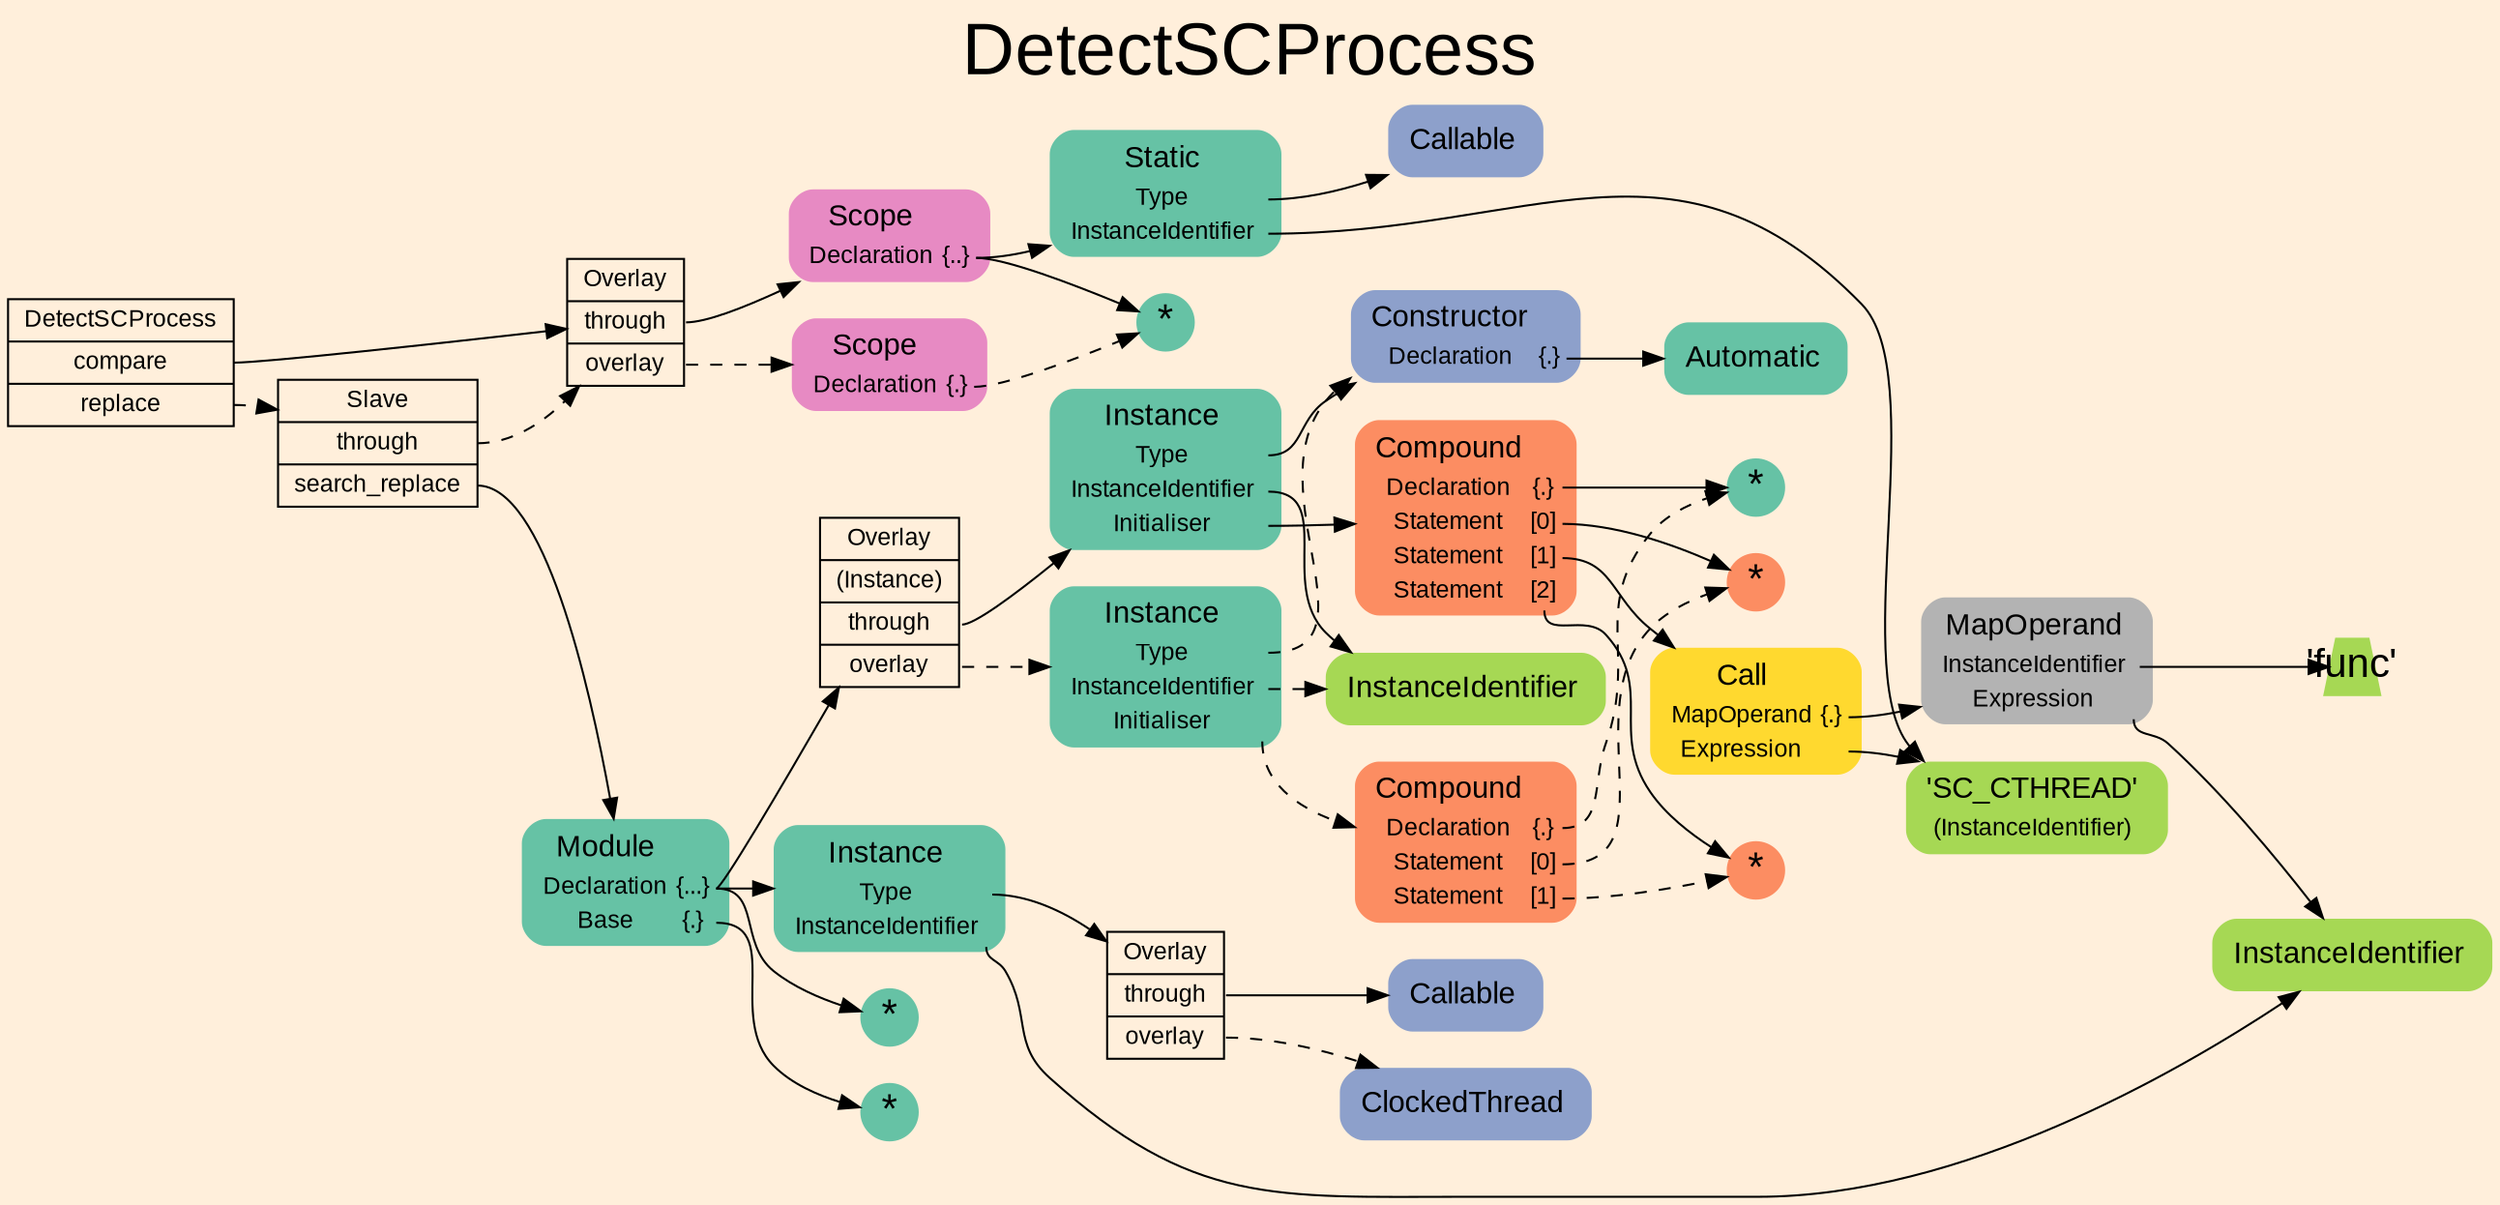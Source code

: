 digraph "DetectSCProcess" {
label = "DetectSCProcess"
labelloc = t
fontsize = "36"
graph [
    rankdir = "LR"
    ranksep = 0.3
    bgcolor = antiquewhite1
    color = black
    fontcolor = black
    fontname = "Arial"
];
node [
    fontname = "Arial"
];
edge [
    fontname = "Arial"
];

// -------------------- transformation figure --------------------
"CR#P12-0" [
    shape = "record"
    fillcolor = antiquewhite1
    label = "<fixed> DetectSCProcess | <port0> compare | <port1> replace"
    style = "filled"
    fontsize = "12"
    color = black
    fontcolor = black
];

"#B-3-4" [
    shape = "record"
    fillcolor = antiquewhite1
    label = "<fixed> Overlay | <port0> through | <port1> overlay"
    style = "filled"
    fontsize = "12"
    color = black
    fontcolor = black
];

"#B-2-105" [
    shape = "plaintext"
    fillcolor = "/set28/4"
    label = <<TABLE BORDER="0" CELLBORDER="0" CELLSPACING="0">
     <TR><TD><FONT POINT-SIZE="15.0">Scope</FONT></TD><TD></TD></TR>
     <TR><TD>Declaration</TD><TD PORT="port0">{..}</TD></TR>
    </TABLE>>
    style = "rounded,filled"
    fontsize = "12"
];

"#B-2-107" [
    shape = "circle"
    fillcolor = "/set28/1"
    label = <*>
    style = "filled"
    fontsize = "20"
    penwidth = 0.0
    fixedsize = true
    width = 0.4
    height = 0.4
];

"#B-2-110" [
    shape = "plaintext"
    fillcolor = "/set28/1"
    label = <<TABLE BORDER="0" CELLBORDER="0" CELLSPACING="0">
     <TR><TD><FONT POINT-SIZE="15.0">Static</FONT></TD><TD></TD></TR>
     <TR><TD>Type</TD><TD PORT="port0"></TD></TR>
     <TR><TD>InstanceIdentifier</TD><TD PORT="port1"></TD></TR>
    </TABLE>>
    style = "rounded,filled"
    fontsize = "12"
];

"#B-2-130" [
    shape = "plaintext"
    fillcolor = "/set28/3"
    label = <<TABLE BORDER="0" CELLBORDER="0" CELLSPACING="0">
     <TR><TD><FONT POINT-SIZE="15.0">Callable</FONT></TD><TD></TD></TR>
    </TABLE>>
    style = "rounded,filled"
    fontsize = "12"
];

"#B-2-127" [
    shape = "plaintext"
    fillcolor = "/set28/5"
    label = <<TABLE BORDER="0" CELLBORDER="0" CELLSPACING="0">
     <TR><TD><FONT POINT-SIZE="15.0">'SC_CTHREAD'</FONT></TD><TD></TD></TR>
     <TR><TD>(InstanceIdentifier)</TD><TD PORT="port0"></TD></TR>
    </TABLE>>
    style = "rounded,filled"
    fontsize = "12"
];

"#B-2-106" [
    shape = "plaintext"
    fillcolor = "/set28/4"
    label = <<TABLE BORDER="0" CELLBORDER="0" CELLSPACING="0">
     <TR><TD><FONT POINT-SIZE="15.0">Scope</FONT></TD><TD></TD></TR>
     <TR><TD>Declaration</TD><TD PORT="port0">{.}</TD></TR>
    </TABLE>>
    style = "rounded,filled"
    fontsize = "12"
];

"#B-2-129" [
    shape = "record"
    fillcolor = antiquewhite1
    label = "<fixed> Slave | <port0> through | <port1> search_replace"
    style = "filled"
    fontsize = "12"
    color = black
    fontcolor = black
];

"#B-2-113" [
    shape = "plaintext"
    fillcolor = "/set28/1"
    label = <<TABLE BORDER="0" CELLBORDER="0" CELLSPACING="0">
     <TR><TD><FONT POINT-SIZE="15.0">Module</FONT></TD><TD></TD></TR>
     <TR><TD>Declaration</TD><TD PORT="port0">{...}</TD></TR>
     <TR><TD>Base</TD><TD PORT="port1">{.}</TD></TR>
    </TABLE>>
    style = "rounded,filled"
    fontsize = "12"
];

"#B-2-116" [
    shape = "record"
    fillcolor = antiquewhite1
    label = "<fixed> Overlay | <port0> (Instance) | <port1> through | <port2> overlay"
    style = "filled"
    fontsize = "12"
    color = black
    fontcolor = black
];

"#B-2-118" [
    shape = "plaintext"
    fillcolor = "/set28/1"
    label = <<TABLE BORDER="0" CELLBORDER="0" CELLSPACING="0">
     <TR><TD><FONT POINT-SIZE="15.0">Instance</FONT></TD><TD></TD></TR>
     <TR><TD>Type</TD><TD PORT="port0"></TD></TR>
     <TR><TD>InstanceIdentifier</TD><TD PORT="port1"></TD></TR>
     <TR><TD>Initialiser</TD><TD PORT="port2"></TD></TR>
    </TABLE>>
    style = "rounded,filled"
    fontsize = "12"
];

"#B-2-125" [
    shape = "plaintext"
    fillcolor = "/set28/3"
    label = <<TABLE BORDER="0" CELLBORDER="0" CELLSPACING="0">
     <TR><TD><FONT POINT-SIZE="15.0">Constructor</FONT></TD><TD></TD></TR>
     <TR><TD>Declaration</TD><TD PORT="port0">{.}</TD></TR>
    </TABLE>>
    style = "rounded,filled"
    fontsize = "12"
];

"#B-2-131" [
    shape = "plaintext"
    fillcolor = "/set28/1"
    label = <<TABLE BORDER="0" CELLBORDER="0" CELLSPACING="0">
     <TR><TD><FONT POINT-SIZE="15.0">Automatic</FONT></TD><TD></TD></TR>
    </TABLE>>
    style = "rounded,filled"
    fontsize = "12"
];

"#B-2-126" [
    shape = "plaintext"
    fillcolor = "/set28/5"
    label = <<TABLE BORDER="0" CELLBORDER="0" CELLSPACING="0">
     <TR><TD><FONT POINT-SIZE="15.0">InstanceIdentifier</FONT></TD><TD></TD></TR>
    </TABLE>>
    style = "rounded,filled"
    fontsize = "12"
];

"#B-2-111" [
    shape = "plaintext"
    fillcolor = "/set28/2"
    label = <<TABLE BORDER="0" CELLBORDER="0" CELLSPACING="0">
     <TR><TD><FONT POINT-SIZE="15.0">Compound</FONT></TD><TD></TD></TR>
     <TR><TD>Declaration</TD><TD PORT="port0">{.}</TD></TR>
     <TR><TD>Statement</TD><TD PORT="port1">[0]</TD></TR>
     <TR><TD>Statement</TD><TD PORT="port2">[1]</TD></TR>
     <TR><TD>Statement</TD><TD PORT="port3">[2]</TD></TR>
    </TABLE>>
    style = "rounded,filled"
    fontsize = "12"
];

"#B-2-109" [
    shape = "circle"
    fillcolor = "/set28/1"
    label = <*>
    style = "filled"
    fontsize = "20"
    penwidth = 0.0
    fixedsize = true
    width = 0.4
    height = 0.4
];

"#B-2-121" [
    shape = "circle"
    fillcolor = "/set28/2"
    label = <*>
    style = "filled"
    fontsize = "20"
    penwidth = 0.0
    fixedsize = true
    width = 0.4
    height = 0.4
];

"#B-2-114" [
    shape = "plaintext"
    fillcolor = "/set28/6"
    label = <<TABLE BORDER="0" CELLBORDER="0" CELLSPACING="0">
     <TR><TD><FONT POINT-SIZE="15.0">Call</FONT></TD><TD></TD></TR>
     <TR><TD>MapOperand</TD><TD PORT="port0">{.}</TD></TR>
     <TR><TD>Expression</TD><TD PORT="port1"></TD></TR>
    </TABLE>>
    style = "rounded,filled"
    fontsize = "12"
];

"#B-2-115" [
    shape = "plaintext"
    fillcolor = "/set28/8"
    label = <<TABLE BORDER="0" CELLBORDER="0" CELLSPACING="0">
     <TR><TD><FONT POINT-SIZE="15.0">MapOperand</FONT></TD><TD></TD></TR>
     <TR><TD>InstanceIdentifier</TD><TD PORT="port0"></TD></TR>
     <TR><TD>Expression</TD><TD PORT="port1"></TD></TR>
    </TABLE>>
    style = "rounded,filled"
    fontsize = "12"
];

"#B-2-128" [
    shape = "trapezium"
    fillcolor = "/set28/5"
    label = <'func'>
    style = "filled"
    fontsize = "20"
    penwidth = 0.0
    fixedsize = true
    width = 0.4
    height = 0.4
];

"#B-2-123" [
    shape = "plaintext"
    fillcolor = "/set28/5"
    label = <<TABLE BORDER="0" CELLBORDER="0" CELLSPACING="0">
     <TR><TD><FONT POINT-SIZE="15.0">InstanceIdentifier</FONT></TD><TD></TD></TR>
    </TABLE>>
    style = "rounded,filled"
    fontsize = "12"
];

"#B-2-122" [
    shape = "circle"
    fillcolor = "/set28/2"
    label = <*>
    style = "filled"
    fontsize = "20"
    penwidth = 0.0
    fixedsize = true
    width = 0.4
    height = 0.4
];

"#B-2-119" [
    shape = "plaintext"
    fillcolor = "/set28/1"
    label = <<TABLE BORDER="0" CELLBORDER="0" CELLSPACING="0">
     <TR><TD><FONT POINT-SIZE="15.0">Instance</FONT></TD><TD></TD></TR>
     <TR><TD>Type</TD><TD PORT="port0"></TD></TR>
     <TR><TD>InstanceIdentifier</TD><TD PORT="port1"></TD></TR>
     <TR><TD>Initialiser</TD><TD PORT="port2"></TD></TR>
    </TABLE>>
    style = "rounded,filled"
    fontsize = "12"
];

"#B-2-112" [
    shape = "plaintext"
    fillcolor = "/set28/2"
    label = <<TABLE BORDER="0" CELLBORDER="0" CELLSPACING="0">
     <TR><TD><FONT POINT-SIZE="15.0">Compound</FONT></TD><TD></TD></TR>
     <TR><TD>Declaration</TD><TD PORT="port0">{.}</TD></TR>
     <TR><TD>Statement</TD><TD PORT="port1">[0]</TD></TR>
     <TR><TD>Statement</TD><TD PORT="port2">[1]</TD></TR>
    </TABLE>>
    style = "rounded,filled"
    fontsize = "12"
];

"#B-2-120" [
    shape = "plaintext"
    fillcolor = "/set28/1"
    label = <<TABLE BORDER="0" CELLBORDER="0" CELLSPACING="0">
     <TR><TD><FONT POINT-SIZE="15.0">Instance</FONT></TD><TD></TD></TR>
     <TR><TD>Type</TD><TD PORT="port0"></TD></TR>
     <TR><TD>InstanceIdentifier</TD><TD PORT="port1"></TD></TR>
    </TABLE>>
    style = "rounded,filled"
    fontsize = "12"
];

"#B-2-117" [
    shape = "record"
    fillcolor = antiquewhite1
    label = "<fixed> Overlay | <port0> through | <port1> overlay"
    style = "filled"
    fontsize = "12"
    color = black
    fontcolor = black
];

"#B-2-132" [
    shape = "plaintext"
    fillcolor = "/set28/3"
    label = <<TABLE BORDER="0" CELLBORDER="0" CELLSPACING="0">
     <TR><TD><FONT POINT-SIZE="15.0">Callable</FONT></TD><TD></TD></TR>
    </TABLE>>
    style = "rounded,filled"
    fontsize = "12"
];

"#B-2-104" [
    shape = "plaintext"
    fillcolor = "/set28/3"
    label = <<TABLE BORDER="0" CELLBORDER="0" CELLSPACING="0">
     <TR><TD><FONT POINT-SIZE="15.0">ClockedThread</FONT></TD><TD></TD></TR>
    </TABLE>>
    style = "rounded,filled"
    fontsize = "12"
];

"#B-2-108" [
    shape = "circle"
    fillcolor = "/set28/1"
    label = <*>
    style = "filled"
    fontsize = "20"
    penwidth = 0.0
    fixedsize = true
    width = 0.4
    height = 0.4
];

"#B-2-124" [
    shape = "circle"
    fillcolor = "/set28/1"
    label = <*>
    style = "filled"
    fontsize = "20"
    penwidth = 0.0
    fixedsize = true
    width = 0.4
    height = 0.4
];


// -------------------- links --------------------
// links for block CR#P12-0
"CR#P12-0":port0 -> "#B-3-4" [
    color = black
    fontcolor = black
];

"CR#P12-0":port1 -> "#B-2-129" [
    style="dashed"
    color = black
    fontcolor = black
];

// links for block #B-3-4
"#B-3-4":port0 -> "#B-2-105" [
    color = black
    fontcolor = black
];

"#B-3-4":port1 -> "#B-2-106" [
    style="dashed"
    color = black
    fontcolor = black
];

// links for block #B-2-105
"#B-2-105":port0 -> "#B-2-107" [
    color = black
    fontcolor = black
];

"#B-2-105":port0 -> "#B-2-110" [
    color = black
    fontcolor = black
];

// links for block #B-2-107
// links for block #B-2-110
"#B-2-110":port0 -> "#B-2-130" [
    color = black
    fontcolor = black
];

"#B-2-110":port1 -> "#B-2-127" [
    color = black
    fontcolor = black
];

// links for block #B-2-130
// links for block #B-2-127
// links for block #B-2-106
"#B-2-106":port0 -> "#B-2-107" [
    style="dashed"
    color = black
    fontcolor = black
];

// links for block #B-2-129
"#B-2-129":port0 -> "#B-3-4" [
    style="dashed"
    color = black
    fontcolor = black
];

"#B-2-129":port1 -> "#B-2-113" [
    color = black
    fontcolor = black
];

// links for block #B-2-113
"#B-2-113":port0 -> "#B-2-116" [
    color = black
    fontcolor = black
];

"#B-2-113":port0 -> "#B-2-120" [
    color = black
    fontcolor = black
];

"#B-2-113":port0 -> "#B-2-108" [
    color = black
    fontcolor = black
];

"#B-2-113":port1 -> "#B-2-124" [
    color = black
    fontcolor = black
];

// links for block #B-2-116
"#B-2-116":port1 -> "#B-2-118" [
    color = black
    fontcolor = black
];

"#B-2-116":port2 -> "#B-2-119" [
    style="dashed"
    color = black
    fontcolor = black
];

// links for block #B-2-118
"#B-2-118":port0 -> "#B-2-125" [
    color = black
    fontcolor = black
];

"#B-2-118":port1 -> "#B-2-126" [
    color = black
    fontcolor = black
];

"#B-2-118":port2 -> "#B-2-111" [
    color = black
    fontcolor = black
];

// links for block #B-2-125
"#B-2-125":port0 -> "#B-2-131" [
    color = black
    fontcolor = black
];

// links for block #B-2-131
// links for block #B-2-126
// links for block #B-2-111
"#B-2-111":port0 -> "#B-2-109" [
    color = black
    fontcolor = black
];

"#B-2-111":port1 -> "#B-2-121" [
    color = black
    fontcolor = black
];

"#B-2-111":port2 -> "#B-2-114" [
    color = black
    fontcolor = black
];

"#B-2-111":port3 -> "#B-2-122" [
    color = black
    fontcolor = black
];

// links for block #B-2-109
// links for block #B-2-121
// links for block #B-2-114
"#B-2-114":port0 -> "#B-2-115" [
    color = black
    fontcolor = black
];

"#B-2-114":port1 -> "#B-2-127" [
    color = black
    fontcolor = black
];

// links for block #B-2-115
"#B-2-115":port0 -> "#B-2-128" [
    color = black
    fontcolor = black
];

"#B-2-115":port1 -> "#B-2-123" [
    color = black
    fontcolor = black
];

// links for block #B-2-128
// links for block #B-2-123
// links for block #B-2-122
// links for block #B-2-119
"#B-2-119":port0 -> "#B-2-125" [
    style="dashed"
    color = black
    fontcolor = black
];

"#B-2-119":port1 -> "#B-2-126" [
    style="dashed"
    color = black
    fontcolor = black
];

"#B-2-119":port2 -> "#B-2-112" [
    style="dashed"
    color = black
    fontcolor = black
];

// links for block #B-2-112
"#B-2-112":port0 -> "#B-2-109" [
    style="dashed"
    color = black
    fontcolor = black
];

"#B-2-112":port1 -> "#B-2-121" [
    style="dashed"
    color = black
    fontcolor = black
];

"#B-2-112":port2 -> "#B-2-122" [
    style="dashed"
    color = black
    fontcolor = black
];

// links for block #B-2-120
"#B-2-120":port0 -> "#B-2-117" [
    color = black
    fontcolor = black
];

"#B-2-120":port1 -> "#B-2-123" [
    color = black
    fontcolor = black
];

// links for block #B-2-117
"#B-2-117":port0 -> "#B-2-132" [
    color = black
    fontcolor = black
];

"#B-2-117":port1 -> "#B-2-104" [
    style="dashed"
    color = black
    fontcolor = black
];

// links for block #B-2-132
// links for block #B-2-104
// links for block #B-2-108
// links for block #B-2-124
}

